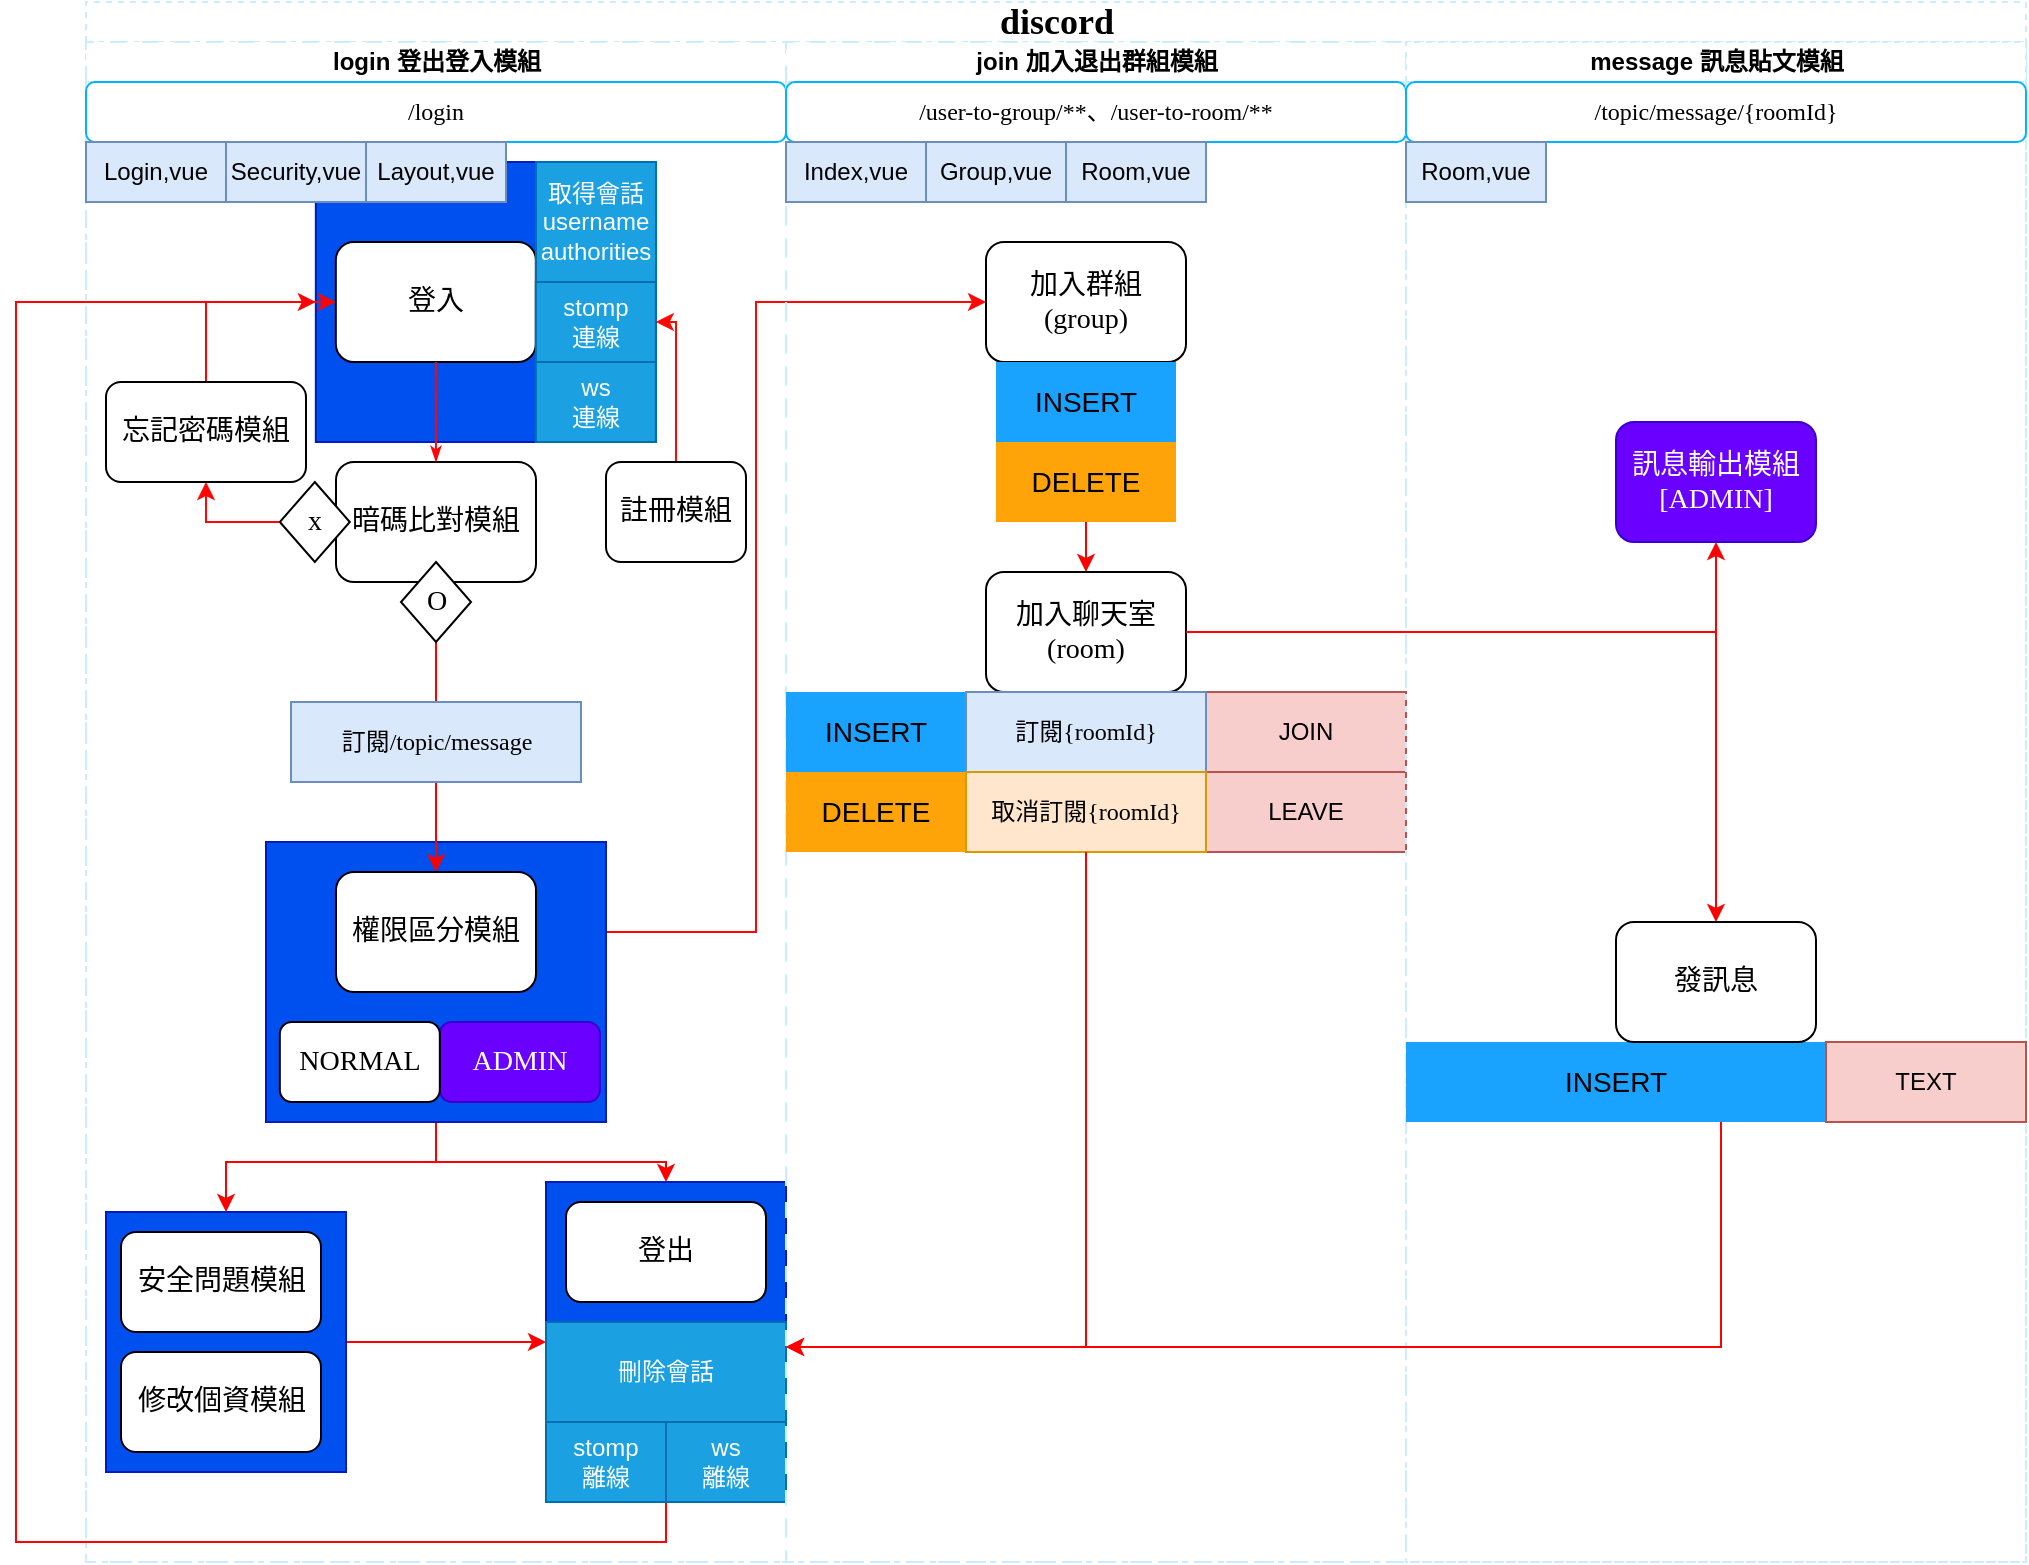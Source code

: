 <mxfile version="24.2.2" type="github">
  <diagram name="Page-1" id="74e2e168-ea6b-b213-b513-2b3c1d86103e">
    <mxGraphModel dx="1687" dy="922" grid="1" gridSize="10" guides="1" tooltips="1" connect="1" arrows="1" fold="1" page="1" pageScale="1" pageWidth="1100" pageHeight="850" background="#FFFFFF" math="0" shadow="0">
      <root>
        <mxCell id="0" />
        <mxCell id="1" parent="0" />
        <mxCell id="77e6c97f196da883-1" value="&lt;font style=&quot;font-size: 18px;&quot;&gt;discord&lt;/font&gt;" style="swimlane;html=1;childLayout=stackLayout;startSize=20;rounded=0;shadow=0;labelBackgroundColor=none;strokeWidth=1;fontFamily=Verdana;fontSize=8;align=center;strokeColor=#CCEBFF;dashed=1;" parent="1" vertex="1">
          <mxGeometry x="65" width="970" height="780" as="geometry" />
        </mxCell>
        <mxCell id="77e6c97f196da883-40" style="edgeStyle=orthogonalEdgeStyle;rounded=1;html=1;labelBackgroundColor=none;startArrow=none;startFill=0;startSize=5;endArrow=classicThin;endFill=1;endSize=5;jettySize=auto;orthogonalLoop=1;strokeWidth=1;fontFamily=Verdana;fontSize=8" parent="77e6c97f196da883-1" edge="1">
          <mxGeometry relative="1" as="geometry">
            <mxPoint x="770" y="690" as="sourcePoint" />
          </mxGeometry>
        </mxCell>
        <mxCell id="107ba76e4e335f99-3" style="edgeStyle=orthogonalEdgeStyle;rounded=1;html=1;labelBackgroundColor=none;startArrow=none;startFill=0;startSize=5;endArrow=classicThin;endFill=1;endSize=5;jettySize=auto;orthogonalLoop=1;strokeColor=#000000;strokeWidth=1;fontFamily=Verdana;fontSize=8;fontColor=#000000;" parent="77e6c97f196da883-1" edge="1">
          <mxGeometry relative="1" as="geometry">
            <mxPoint x="670" y="610" as="sourcePoint" />
          </mxGeometry>
        </mxCell>
        <mxCell id="TCiXfk5xuBNNh0pUbAXc-102" style="edgeStyle=orthogonalEdgeStyle;rounded=0;orthogonalLoop=1;jettySize=auto;html=1;exitX=1;exitY=0.5;exitDx=0;exitDy=0;entryX=0;entryY=0.5;entryDx=0;entryDy=0;strokeColor=#FF0505;" parent="77e6c97f196da883-1" source="TCiXfk5xuBNNh0pUbAXc-59" target="77e6c97f196da883-11" edge="1">
          <mxGeometry relative="1" as="geometry">
            <Array as="points">
              <mxPoint x="335" y="465" />
              <mxPoint x="335" y="150" />
            </Array>
          </mxGeometry>
        </mxCell>
        <mxCell id="77e6c97f196da883-2" value="login 登出登入模組" style="swimlane;html=1;startSize=20;strokeColor=#CCECFF;dashed=1;dashPattern=8 8;" parent="77e6c97f196da883-1" vertex="1">
          <mxGeometry y="20" width="350" height="760" as="geometry" />
        </mxCell>
        <mxCell id="t22Woqv_mMddBFfFVFnR-166" style="edgeStyle=orthogonalEdgeStyle;rounded=0;orthogonalLoop=1;jettySize=auto;html=1;exitX=1;exitY=0.5;exitDx=0;exitDy=0;entryX=0;entryY=0.5;entryDx=0;entryDy=0;strokeColor=#FF0000;" parent="77e6c97f196da883-2" source="t22Woqv_mMddBFfFVFnR-163" target="t22Woqv_mMddBFfFVFnR-155" edge="1">
          <mxGeometry relative="1" as="geometry" />
        </mxCell>
        <mxCell id="t22Woqv_mMddBFfFVFnR-163" value="" style="rounded=0;whiteSpace=wrap;html=1;fillColor=#0050ef;fontColor=#ffffff;strokeColor=#001DBC;" parent="77e6c97f196da883-2" vertex="1">
          <mxGeometry x="10" y="585" width="120" height="130" as="geometry" />
        </mxCell>
        <mxCell id="t22Woqv_mMddBFfFVFnR-155" value="" style="rounded=0;whiteSpace=wrap;html=1;fillColor=#0050ef;fontColor=#ffffff;strokeColor=#001DBC;" parent="77e6c97f196da883-2" vertex="1">
          <mxGeometry x="230" y="570" width="120" height="160" as="geometry" />
        </mxCell>
        <mxCell id="t22Woqv_mMddBFfFVFnR-154" value="" style="rounded=0;whiteSpace=wrap;html=1;fillColor=#0050ef;fontColor=#ffffff;strokeColor=#001DBC;" parent="77e6c97f196da883-2" vertex="1">
          <mxGeometry x="114.91" y="60" width="170" height="140" as="geometry" />
        </mxCell>
        <mxCell id="t22Woqv_mMddBFfFVFnR-165" style="edgeStyle=orthogonalEdgeStyle;rounded=0;orthogonalLoop=1;jettySize=auto;html=1;exitX=0.5;exitY=1;exitDx=0;exitDy=0;entryX=0.5;entryY=0;entryDx=0;entryDy=0;strokeColor=#FF0000;" parent="77e6c97f196da883-2" source="TCiXfk5xuBNNh0pUbAXc-168" target="t22Woqv_mMddBFfFVFnR-155" edge="1">
          <mxGeometry relative="1" as="geometry">
            <Array as="points">
              <mxPoint x="175" y="560" />
              <mxPoint x="290" y="560" />
            </Array>
          </mxGeometry>
        </mxCell>
        <mxCell id="wWnPF6C0VkS_MW27dLRY-1" style="edgeStyle=orthogonalEdgeStyle;rounded=0;orthogonalLoop=1;jettySize=auto;html=1;exitX=0.5;exitY=1;exitDx=0;exitDy=0;entryX=0.5;entryY=0;entryDx=0;entryDy=0;strokeColor=#FF0000;" edge="1" parent="77e6c97f196da883-2" source="TCiXfk5xuBNNh0pUbAXc-168" target="t22Woqv_mMddBFfFVFnR-163">
          <mxGeometry relative="1" as="geometry">
            <Array as="points">
              <mxPoint x="175" y="560" />
              <mxPoint x="70" y="560" />
            </Array>
          </mxGeometry>
        </mxCell>
        <mxCell id="TCiXfk5xuBNNh0pUbAXc-168" value="" style="rounded=0;whiteSpace=wrap;html=1;fillColor=#0050ef;fontColor=#ffffff;strokeColor=#001DBC;" parent="77e6c97f196da883-2" vertex="1">
          <mxGeometry x="90" y="400" width="170" height="140" as="geometry" />
        </mxCell>
        <mxCell id="77e6c97f196da883-8" value="&lt;font style=&quot;font-size: 14px;&quot;&gt;登入&lt;/font&gt;" style="rounded=1;whiteSpace=wrap;html=1;shadow=0;labelBackgroundColor=none;strokeWidth=1;fontFamily=Verdana;fontSize=8;align=center;" parent="77e6c97f196da883-2" vertex="1">
          <mxGeometry x="124.91" y="100" width="100" height="60" as="geometry" />
        </mxCell>
        <mxCell id="77e6c97f196da883-9" value="&lt;font style=&quot;font-size: 14px;&quot;&gt;暗碼比對模組&lt;/font&gt;" style="rounded=1;whiteSpace=wrap;html=1;shadow=0;labelBackgroundColor=none;strokeWidth=1;fontFamily=Verdana;fontSize=8;align=center;" parent="77e6c97f196da883-2" vertex="1">
          <mxGeometry x="125" y="210" width="100" height="60" as="geometry" />
        </mxCell>
        <mxCell id="TCiXfk5xuBNNh0pUbAXc-46" value="&lt;font style=&quot;font-size: 12px;&quot;&gt;/login&lt;/font&gt;" style="rounded=1;whiteSpace=wrap;html=1;shadow=0;labelBackgroundColor=none;strokeWidth=1;fontFamily=Verdana;fontSize=8;align=center;strokeColor=#00B3FF;" parent="77e6c97f196da883-2" vertex="1">
          <mxGeometry y="20" width="350" height="30" as="geometry" />
        </mxCell>
        <mxCell id="77e6c97f196da883-26" style="edgeStyle=orthogonalEdgeStyle;rounded=1;html=1;labelBackgroundColor=none;startArrow=none;startFill=0;startSize=5;endArrow=classicThin;endFill=1;endSize=5;jettySize=auto;orthogonalLoop=1;strokeWidth=1;fontFamily=Verdana;fontSize=8;exitX=0.5;exitY=1;exitDx=0;exitDy=0;entryX=0.5;entryY=0;entryDx=0;entryDy=0;strokeColor=#FF0505;" parent="77e6c97f196da883-2" source="77e6c97f196da883-8" target="77e6c97f196da883-9" edge="1">
          <mxGeometry relative="1" as="geometry" />
        </mxCell>
        <mxCell id="t22Woqv_mMddBFfFVFnR-167" style="edgeStyle=orthogonalEdgeStyle;rounded=0;orthogonalLoop=1;jettySize=auto;html=1;exitX=0;exitY=0.5;exitDx=0;exitDy=0;entryX=0.5;entryY=1;entryDx=0;entryDy=0;strokeColor=#FF0505;" parent="77e6c97f196da883-2" source="TCiXfk5xuBNNh0pUbAXc-49" target="t22Woqv_mMddBFfFVFnR-2" edge="1">
          <mxGeometry relative="1" as="geometry" />
        </mxCell>
        <mxCell id="TCiXfk5xuBNNh0pUbAXc-49" value="&lt;font style=&quot;font-size: 14px;&quot;&gt;x&lt;/font&gt;" style="rhombus;whiteSpace=wrap;html=1;rounded=0;shadow=0;labelBackgroundColor=none;strokeWidth=1;fontFamily=Verdana;fontSize=8;align=center;" parent="77e6c97f196da883-2" vertex="1">
          <mxGeometry x="96.91" y="220" width="35" height="40" as="geometry" />
        </mxCell>
        <mxCell id="TCiXfk5xuBNNh0pUbAXc-60" style="edgeStyle=orthogonalEdgeStyle;rounded=0;orthogonalLoop=1;jettySize=auto;html=1;exitX=0.5;exitY=1;exitDx=0;exitDy=0;entryX=0.5;entryY=0;entryDx=0;entryDy=0;strokeColor=#FF0000;" parent="77e6c97f196da883-2" source="TCiXfk5xuBNNh0pUbAXc-54" target="TCiXfk5xuBNNh0pUbAXc-59" edge="1">
          <mxGeometry relative="1" as="geometry" />
        </mxCell>
        <mxCell id="TCiXfk5xuBNNh0pUbAXc-54" value="&lt;font style=&quot;font-size: 14px;&quot;&gt;O&lt;/font&gt;" style="rhombus;whiteSpace=wrap;html=1;rounded=0;shadow=0;labelBackgroundColor=none;strokeWidth=1;fontFamily=Verdana;fontSize=8;align=center;" parent="77e6c97f196da883-2" vertex="1">
          <mxGeometry x="157.5" y="260" width="35" height="40" as="geometry" />
        </mxCell>
        <mxCell id="TCiXfk5xuBNNh0pUbAXc-59" value="&lt;font style=&quot;font-size: 14px;&quot;&gt;權限區分模組&lt;/font&gt;" style="rounded=1;whiteSpace=wrap;html=1;shadow=0;labelBackgroundColor=none;strokeWidth=1;fontFamily=Verdana;fontSize=8;align=center;" parent="77e6c97f196da883-2" vertex="1">
          <mxGeometry x="125" y="415" width="100" height="60" as="geometry" />
        </mxCell>
        <mxCell id="t22Woqv_mMddBFfFVFnR-4" value="&lt;div&gt;取得會話&lt;/div&gt;username&lt;div&gt;authorities&lt;br&gt;&lt;/div&gt;" style="rounded=0;whiteSpace=wrap;html=1;fillColor=#1ba1e2;fontColor=#ffffff;strokeColor=#006EAF;" parent="77e6c97f196da883-2" vertex="1">
          <mxGeometry x="225" y="60" width="60" height="60" as="geometry" />
        </mxCell>
        <mxCell id="t22Woqv_mMddBFfFVFnR-21" value="Login,vue" style="rounded=0;whiteSpace=wrap;html=1;fillColor=#dae8fc;strokeColor=#6c8ebf;" parent="77e6c97f196da883-2" vertex="1">
          <mxGeometry y="50" width="70" height="30" as="geometry" />
        </mxCell>
        <mxCell id="t22Woqv_mMddBFfFVFnR-22" value="Security,vue" style="rounded=0;whiteSpace=wrap;html=1;fillColor=#dae8fc;strokeColor=#6c8ebf;" parent="77e6c97f196da883-2" vertex="1">
          <mxGeometry x="70" y="50" width="70" height="30" as="geometry" />
        </mxCell>
        <mxCell id="t22Woqv_mMddBFfFVFnR-34" value="Layout,vue" style="rounded=0;whiteSpace=wrap;html=1;fillColor=#dae8fc;strokeColor=#6c8ebf;" parent="77e6c97f196da883-2" vertex="1">
          <mxGeometry x="140" y="50" width="70" height="30" as="geometry" />
        </mxCell>
        <mxCell id="t22Woqv_mMddBFfFVFnR-95" value="訂閱&lt;span style=&quot;font-family: Verdana;&quot;&gt;/topic/message&lt;/span&gt;" style="rounded=0;whiteSpace=wrap;html=1;fillColor=#dae8fc;strokeColor=#6c8ebf;" parent="77e6c97f196da883-2" vertex="1">
          <mxGeometry x="102.5" y="330" width="145" height="40" as="geometry" />
        </mxCell>
        <mxCell id="wWnPF6C0VkS_MW27dLRY-7" style="edgeStyle=orthogonalEdgeStyle;rounded=0;orthogonalLoop=1;jettySize=auto;html=1;exitX=0.5;exitY=0;exitDx=0;exitDy=0;entryX=0;entryY=0.5;entryDx=0;entryDy=0;strokeColor=#FF0303;" edge="1" parent="77e6c97f196da883-2" source="t22Woqv_mMddBFfFVFnR-2" target="77e6c97f196da883-8">
          <mxGeometry relative="1" as="geometry" />
        </mxCell>
        <mxCell id="t22Woqv_mMddBFfFVFnR-2" value="&lt;font style=&quot;font-size: 14px;&quot;&gt;忘記密碼模組&lt;/font&gt;" style="rounded=1;whiteSpace=wrap;html=1;shadow=0;labelBackgroundColor=none;strokeWidth=1;fontFamily=Verdana;fontSize=8;align=center;" parent="77e6c97f196da883-2" vertex="1">
          <mxGeometry x="10" y="170" width="100" height="50" as="geometry" />
        </mxCell>
        <mxCell id="t22Woqv_mMddBFfFVFnR-3" value="&lt;font style=&quot;font-size: 14px;&quot;&gt;安全問題模組&lt;/font&gt;" style="rounded=1;whiteSpace=wrap;html=1;shadow=0;labelBackgroundColor=none;strokeWidth=1;fontFamily=Verdana;fontSize=8;align=center;" parent="77e6c97f196da883-2" vertex="1">
          <mxGeometry x="17.5" y="595" width="100" height="50" as="geometry" />
        </mxCell>
        <mxCell id="t22Woqv_mMddBFfFVFnR-1" value="&lt;font style=&quot;font-size: 14px;&quot;&gt;修改個資模組&lt;/font&gt;" style="rounded=1;whiteSpace=wrap;html=1;shadow=0;labelBackgroundColor=none;strokeWidth=1;fontFamily=Verdana;fontSize=8;align=center;" parent="77e6c97f196da883-2" vertex="1">
          <mxGeometry x="17.5" y="655" width="100" height="50" as="geometry" />
        </mxCell>
        <mxCell id="TCiXfk5xuBNNh0pUbAXc-169" value="&lt;span style=&quot;font-size: 14px;&quot;&gt;登出&lt;/span&gt;" style="rounded=1;whiteSpace=wrap;html=1;shadow=0;labelBackgroundColor=none;strokeWidth=1;fontFamily=Verdana;fontSize=8;align=center;" parent="77e6c97f196da883-2" vertex="1">
          <mxGeometry x="240" y="580" width="100" height="50" as="geometry" />
        </mxCell>
        <mxCell id="t22Woqv_mMddBFfFVFnR-98" value="&lt;span style=&quot;font-size: 14px;&quot;&gt;ADMIN&lt;/span&gt;" style="rounded=1;whiteSpace=wrap;html=1;shadow=0;labelBackgroundColor=none;strokeWidth=1;fontFamily=Verdana;fontSize=8;align=center;fillColor=#6a00ff;fontColor=#ffffff;strokeColor=#3700CC;" parent="77e6c97f196da883-2" vertex="1">
          <mxGeometry x="176.91" y="490" width="80" height="40" as="geometry" />
        </mxCell>
        <mxCell id="t22Woqv_mMddBFfFVFnR-99" value="&lt;span style=&quot;font-size: 14px;&quot;&gt;NORMAL&lt;/span&gt;" style="rounded=1;whiteSpace=wrap;html=1;shadow=0;labelBackgroundColor=none;strokeWidth=1;fontFamily=Verdana;fontSize=8;align=center;" parent="77e6c97f196da883-2" vertex="1">
          <mxGeometry x="96.91" y="490" width="80" height="40" as="geometry" />
        </mxCell>
        <mxCell id="t22Woqv_mMddBFfFVFnR-152" value="stomp&lt;br&gt;連線" style="rounded=0;whiteSpace=wrap;html=1;fillColor=#1ba1e2;fontColor=#ffffff;strokeColor=#006EAF;" parent="77e6c97f196da883-2" vertex="1">
          <mxGeometry x="224.91" y="120" width="60" height="40" as="geometry" />
        </mxCell>
        <mxCell id="t22Woqv_mMddBFfFVFnR-153" value="ws&lt;br&gt;連線" style="rounded=0;whiteSpace=wrap;html=1;fillColor=#1ba1e2;fontColor=#ffffff;strokeColor=#006EAF;" parent="77e6c97f196da883-2" vertex="1">
          <mxGeometry x="224.91" y="160" width="60" height="40" as="geometry" />
        </mxCell>
        <mxCell id="t22Woqv_mMddBFfFVFnR-156" value="&lt;div&gt;刪除會話&lt;/div&gt;" style="rounded=0;whiteSpace=wrap;html=1;fillColor=#1ba1e2;fontColor=#ffffff;strokeColor=#006EAF;" parent="77e6c97f196da883-2" vertex="1">
          <mxGeometry x="230" y="640" width="120" height="50" as="geometry" />
        </mxCell>
        <mxCell id="t22Woqv_mMddBFfFVFnR-157" value="stomp&lt;br&gt;離線" style="rounded=0;whiteSpace=wrap;html=1;fillColor=#1ba1e2;fontColor=#ffffff;strokeColor=#006EAF;" parent="77e6c97f196da883-2" vertex="1">
          <mxGeometry x="230.0" y="690" width="60" height="40" as="geometry" />
        </mxCell>
        <mxCell id="wWnPF6C0VkS_MW27dLRY-8" style="edgeStyle=orthogonalEdgeStyle;rounded=0;orthogonalLoop=1;jettySize=auto;html=1;exitX=0;exitY=1;exitDx=0;exitDy=0;entryX=0;entryY=0.5;entryDx=0;entryDy=0;strokeColor=#FF0303;" edge="1" parent="77e6c97f196da883-2" source="t22Woqv_mMddBFfFVFnR-158" target="t22Woqv_mMddBFfFVFnR-154">
          <mxGeometry relative="1" as="geometry">
            <Array as="points">
              <mxPoint x="290" y="750" />
              <mxPoint x="-35" y="750" />
              <mxPoint x="-35" y="130" />
            </Array>
          </mxGeometry>
        </mxCell>
        <mxCell id="t22Woqv_mMddBFfFVFnR-158" value="ws&lt;br&gt;離線" style="rounded=0;whiteSpace=wrap;html=1;fillColor=#1ba1e2;fontColor=#ffffff;strokeColor=#006EAF;" parent="77e6c97f196da883-2" vertex="1">
          <mxGeometry x="290.0" y="690" width="60" height="40" as="geometry" />
        </mxCell>
        <mxCell id="wWnPF6C0VkS_MW27dLRY-11" style="edgeStyle=orthogonalEdgeStyle;rounded=0;orthogonalLoop=1;jettySize=auto;html=1;exitX=0.5;exitY=0;exitDx=0;exitDy=0;entryX=1;entryY=0.5;entryDx=0;entryDy=0;strokeColor=#FF0800;" edge="1" parent="77e6c97f196da883-2" source="4jOifUXECizoHzIBAuDK-1" target="t22Woqv_mMddBFfFVFnR-152">
          <mxGeometry relative="1" as="geometry">
            <Array as="points">
              <mxPoint x="295" y="140" />
            </Array>
          </mxGeometry>
        </mxCell>
        <mxCell id="4jOifUXECizoHzIBAuDK-1" value="&lt;font style=&quot;font-size: 14px;&quot;&gt;註冊模組&lt;/font&gt;" style="rounded=1;whiteSpace=wrap;html=1;shadow=0;labelBackgroundColor=none;strokeWidth=1;fontFamily=Verdana;fontSize=8;align=center;" parent="77e6c97f196da883-2" vertex="1">
          <mxGeometry x="260" y="210" width="70" height="50" as="geometry" />
        </mxCell>
        <mxCell id="77e6c97f196da883-3" value="join 加入退出群組模組" style="swimlane;html=1;startSize=20;strokeColor=#CCECFF;dashed=1;dashPattern=8 8;" parent="77e6c97f196da883-1" vertex="1">
          <mxGeometry x="350" y="20" width="310" height="760" as="geometry" />
        </mxCell>
        <mxCell id="TCiXfk5xuBNNh0pUbAXc-103" style="edgeStyle=orthogonalEdgeStyle;rounded=0;orthogonalLoop=1;jettySize=auto;html=1;exitX=0.5;exitY=1;exitDx=0;exitDy=0;entryX=0.5;entryY=0;entryDx=0;entryDy=0;strokeColor=#FF0000;" parent="77e6c97f196da883-3" source="77e6c97f196da883-11" target="TCiXfk5xuBNNh0pUbAXc-62" edge="1">
          <mxGeometry relative="1" as="geometry" />
        </mxCell>
        <mxCell id="77e6c97f196da883-11" value="&lt;font style=&quot;font-size: 14px;&quot;&gt;加入群組&lt;br&gt;(group)&lt;/font&gt;" style="rounded=1;whiteSpace=wrap;html=1;shadow=0;labelBackgroundColor=none;strokeWidth=1;fontFamily=Verdana;fontSize=8;align=center;" parent="77e6c97f196da883-3" vertex="1">
          <mxGeometry x="100" y="100" width="100" height="60" as="geometry" />
        </mxCell>
        <mxCell id="TCiXfk5xuBNNh0pUbAXc-47" value="&lt;font style=&quot;font-size: 12px;&quot;&gt;/user-to-group/**、/user-to-room&lt;/font&gt;&lt;span style=&quot;font-size: 12px;&quot;&gt;/**&lt;/span&gt;" style="rounded=1;whiteSpace=wrap;html=1;shadow=0;labelBackgroundColor=none;strokeWidth=1;fontFamily=Verdana;fontSize=8;align=center;strokeColor=#00B3FF;" parent="77e6c97f196da883-3" vertex="1">
          <mxGeometry y="20" width="310" height="30" as="geometry" />
        </mxCell>
        <mxCell id="TCiXfk5xuBNNh0pUbAXc-62" value="&lt;font style=&quot;font-size: 14px;&quot;&gt;加入聊天室&lt;br&gt;(room)&lt;/font&gt;" style="rounded=1;whiteSpace=wrap;html=1;shadow=0;labelBackgroundColor=none;strokeWidth=1;fontFamily=Verdana;fontSize=8;align=center;" parent="77e6c97f196da883-3" vertex="1">
          <mxGeometry x="100" y="265" width="100" height="60" as="geometry" />
        </mxCell>
        <mxCell id="TCiXfk5xuBNNh0pUbAXc-161" value="&lt;div&gt;&lt;span style=&quot;font-size: 14px;&quot;&gt;INSERT&lt;/span&gt;&lt;/div&gt;" style="shape=process;whiteSpace=wrap;html=1;backgroundOutline=1;fillColor=#19A3FF;strokeColor=none;" parent="77e6c97f196da883-3" vertex="1">
          <mxGeometry x="105" y="160" width="90" height="40" as="geometry" />
        </mxCell>
        <mxCell id="TCiXfk5xuBNNh0pUbAXc-162" value="&lt;div&gt;&lt;span style=&quot;font-size: 14px;&quot;&gt;DELETE&lt;/span&gt;&lt;/div&gt;" style="shape=process;whiteSpace=wrap;html=1;backgroundOutline=1;fillColor=#FFA408;strokeColor=none;" parent="77e6c97f196da883-3" vertex="1">
          <mxGeometry x="105" y="200" width="90" height="40" as="geometry" />
        </mxCell>
        <mxCell id="TCiXfk5xuBNNh0pUbAXc-122" value="&lt;span style=&quot;font-size: 14px;&quot;&gt;INSERT&lt;/span&gt;" style="shape=process;whiteSpace=wrap;html=1;backgroundOutline=1;fillColor=#19A3FF;strokeColor=none;" parent="77e6c97f196da883-3" vertex="1">
          <mxGeometry y="325" width="90" height="40" as="geometry" />
        </mxCell>
        <mxCell id="TCiXfk5xuBNNh0pUbAXc-163" value="&lt;div&gt;&lt;span style=&quot;font-size: 14px;&quot;&gt;DELETE&lt;/span&gt;&lt;/div&gt;" style="shape=process;whiteSpace=wrap;html=1;backgroundOutline=1;fillColor=#FFA408;strokeColor=none;" parent="77e6c97f196da883-3" vertex="1">
          <mxGeometry y="365" width="90" height="40" as="geometry" />
        </mxCell>
        <mxCell id="caw4e2l-Zk4vS1gQuyCD-6" style="edgeStyle=none;curved=1;rounded=0;orthogonalLoop=1;jettySize=auto;html=1;entryX=1;entryY=0.5;entryDx=0;entryDy=0;fontSize=12;startSize=8;endSize=8;" parent="77e6c97f196da883-3" source="TCiXfk5xuBNNh0pUbAXc-161" target="TCiXfk5xuBNNh0pUbAXc-161" edge="1">
          <mxGeometry relative="1" as="geometry" />
        </mxCell>
        <mxCell id="caw4e2l-Zk4vS1gQuyCD-7" style="edgeStyle=none;curved=1;rounded=0;orthogonalLoop=1;jettySize=auto;html=1;exitX=1;exitY=0.5;exitDx=0;exitDy=0;fontSize=12;startSize=8;endSize=8;" parent="77e6c97f196da883-3" source="TCiXfk5xuBNNh0pUbAXc-162" target="TCiXfk5xuBNNh0pUbAXc-162" edge="1">
          <mxGeometry relative="1" as="geometry" />
        </mxCell>
        <mxCell id="caw4e2l-Zk4vS1gQuyCD-18" value="LEAVE" style="rounded=0;whiteSpace=wrap;html=1;fillColor=#f8cecc;strokeColor=#b85450;" parent="77e6c97f196da883-3" vertex="1">
          <mxGeometry x="210" y="365" width="100" height="40" as="geometry" />
        </mxCell>
        <mxCell id="t22Woqv_mMddBFfFVFnR-31" value="Room,vue" style="rounded=0;whiteSpace=wrap;html=1;fillColor=#dae8fc;strokeColor=#6c8ebf;" parent="77e6c97f196da883-3" vertex="1">
          <mxGeometry x="140" y="50" width="70" height="30" as="geometry" />
        </mxCell>
        <mxCell id="t22Woqv_mMddBFfFVFnR-30" value="Group,vue" style="rounded=0;whiteSpace=wrap;html=1;fillColor=#dae8fc;strokeColor=#6c8ebf;" parent="77e6c97f196da883-3" vertex="1">
          <mxGeometry x="70" y="50" width="70" height="30" as="geometry" />
        </mxCell>
        <mxCell id="t22Woqv_mMddBFfFVFnR-92" value="JOIN" style="rounded=0;whiteSpace=wrap;html=1;fillColor=#f8cecc;strokeColor=#b85450;" parent="77e6c97f196da883-3" vertex="1">
          <mxGeometry x="210" y="325" width="100" height="40" as="geometry" />
        </mxCell>
        <mxCell id="t22Woqv_mMddBFfFVFnR-93" value="訂閱&lt;span style=&quot;font-family: Verdana;&quot;&gt;{roomId}&lt;/span&gt;" style="rounded=0;whiteSpace=wrap;html=1;fillColor=#dae8fc;strokeColor=#6c8ebf;" parent="77e6c97f196da883-3" vertex="1">
          <mxGeometry x="90" y="325" width="120" height="40" as="geometry" />
        </mxCell>
        <mxCell id="t22Woqv_mMddBFfFVFnR-94" value="取消訂閱&lt;span style=&quot;font-family: Verdana;&quot;&gt;{roomId}&lt;/span&gt;" style="rounded=0;whiteSpace=wrap;html=1;fillColor=#ffe6cc;strokeColor=#d79b00;" parent="77e6c97f196da883-3" vertex="1">
          <mxGeometry x="90" y="365" width="120" height="40" as="geometry" />
        </mxCell>
        <mxCell id="t22Woqv_mMddBFfFVFnR-23" value="Index,vue" style="rounded=0;whiteSpace=wrap;html=1;fillColor=#dae8fc;strokeColor=#6c8ebf;" parent="77e6c97f196da883-3" vertex="1">
          <mxGeometry y="50" width="70" height="30" as="geometry" />
        </mxCell>
        <mxCell id="77e6c97f196da883-4" value="message 訊息貼文模組" style="swimlane;html=1;startSize=20;strokeColor=#CCECFF;dashed=1;" parent="77e6c97f196da883-1" vertex="1">
          <mxGeometry x="660" y="20" width="310" height="760" as="geometry" />
        </mxCell>
        <mxCell id="TCiXfk5xuBNNh0pUbAXc-48" value="&lt;span style=&quot;font-size: 12px;&quot;&gt;/topic/message/{roomId}&lt;/span&gt;" style="rounded=1;whiteSpace=wrap;html=1;shadow=0;labelBackgroundColor=none;strokeWidth=1;fontFamily=Verdana;fontSize=8;align=center;strokeColor=#00B3FF;" parent="77e6c97f196da883-4" vertex="1">
          <mxGeometry y="20" width="310" height="30" as="geometry" />
        </mxCell>
        <mxCell id="TCiXfk5xuBNNh0pUbAXc-120" value="&lt;span style=&quot;font-size: 14px;&quot;&gt;INSERT&lt;/span&gt;" style="shape=process;whiteSpace=wrap;html=1;backgroundOutline=1;fillColor=#19A3FF;strokeColor=none;" parent="77e6c97f196da883-4" vertex="1">
          <mxGeometry y="500" width="210" height="40" as="geometry" />
        </mxCell>
        <mxCell id="t22Woqv_mMddBFfFVFnR-27" value="&lt;span style=&quot;font-size: 14px;&quot;&gt;訊息輸出模組&lt;br&gt;[ADMIN]&lt;/span&gt;" style="rounded=1;whiteSpace=wrap;html=1;shadow=0;labelBackgroundColor=none;strokeWidth=1;fontFamily=Verdana;fontSize=8;align=center;fillColor=#6a00ff;fontColor=#ffffff;strokeColor=#3700CC;" parent="77e6c97f196da883-4" vertex="1">
          <mxGeometry x="105" y="190" width="100" height="60" as="geometry" />
        </mxCell>
        <mxCell id="t22Woqv_mMddBFfFVFnR-33" value="Room,vue" style="rounded=0;whiteSpace=wrap;html=1;fillColor=#dae8fc;strokeColor=#6c8ebf;" parent="77e6c97f196da883-4" vertex="1">
          <mxGeometry y="50" width="70" height="30" as="geometry" />
        </mxCell>
        <mxCell id="t22Woqv_mMddBFfFVFnR-96" value="TEXT" style="rounded=0;whiteSpace=wrap;html=1;fillColor=#f8cecc;strokeColor=#b85450;" parent="77e6c97f196da883-4" vertex="1">
          <mxGeometry x="210" y="500" width="100" height="40" as="geometry" />
        </mxCell>
        <mxCell id="TCiXfk5xuBNNh0pUbAXc-105" value="&lt;span style=&quot;font-size: 14px;&quot;&gt;發訊息&lt;/span&gt;" style="rounded=1;whiteSpace=wrap;html=1;shadow=0;labelBackgroundColor=none;strokeWidth=1;fontFamily=Verdana;fontSize=8;align=center;" parent="77e6c97f196da883-4" vertex="1">
          <mxGeometry x="105" y="440" width="100" height="60" as="geometry" />
        </mxCell>
        <mxCell id="t22Woqv_mMddBFfFVFnR-169" style="edgeStyle=orthogonalEdgeStyle;rounded=0;orthogonalLoop=1;jettySize=auto;html=1;exitX=0.5;exitY=1;exitDx=0;exitDy=0;entryX=1;entryY=0.25;entryDx=0;entryDy=0;strokeColor=#FF0000;" parent="77e6c97f196da883-1" source="t22Woqv_mMddBFfFVFnR-94" target="t22Woqv_mMddBFfFVFnR-156" edge="1">
          <mxGeometry relative="1" as="geometry" />
        </mxCell>
        <mxCell id="t22Woqv_mMddBFfFVFnR-171" style="edgeStyle=orthogonalEdgeStyle;rounded=0;orthogonalLoop=1;jettySize=auto;html=1;exitX=1;exitY=0.5;exitDx=0;exitDy=0;entryX=0.5;entryY=0;entryDx=0;entryDy=0;strokeColor=#FF0000;" parent="77e6c97f196da883-1" source="TCiXfk5xuBNNh0pUbAXc-62" target="TCiXfk5xuBNNh0pUbAXc-105" edge="1">
          <mxGeometry relative="1" as="geometry" />
        </mxCell>
        <mxCell id="t22Woqv_mMddBFfFVFnR-172" style="edgeStyle=orthogonalEdgeStyle;rounded=0;orthogonalLoop=1;jettySize=auto;html=1;exitX=1;exitY=0.5;exitDx=0;exitDy=0;entryX=0.5;entryY=1;entryDx=0;entryDy=0;strokeColor=#FF0000;" parent="77e6c97f196da883-1" source="TCiXfk5xuBNNh0pUbAXc-62" target="t22Woqv_mMddBFfFVFnR-27" edge="1">
          <mxGeometry relative="1" as="geometry" />
        </mxCell>
        <mxCell id="t22Woqv_mMddBFfFVFnR-173" style="edgeStyle=orthogonalEdgeStyle;rounded=0;orthogonalLoop=1;jettySize=auto;html=1;exitX=0.75;exitY=1;exitDx=0;exitDy=0;entryX=1;entryY=0.25;entryDx=0;entryDy=0;strokeColor=#FF0000;" parent="77e6c97f196da883-1" source="TCiXfk5xuBNNh0pUbAXc-120" target="t22Woqv_mMddBFfFVFnR-156" edge="1">
          <mxGeometry relative="1" as="geometry" />
        </mxCell>
      </root>
    </mxGraphModel>
  </diagram>
</mxfile>

